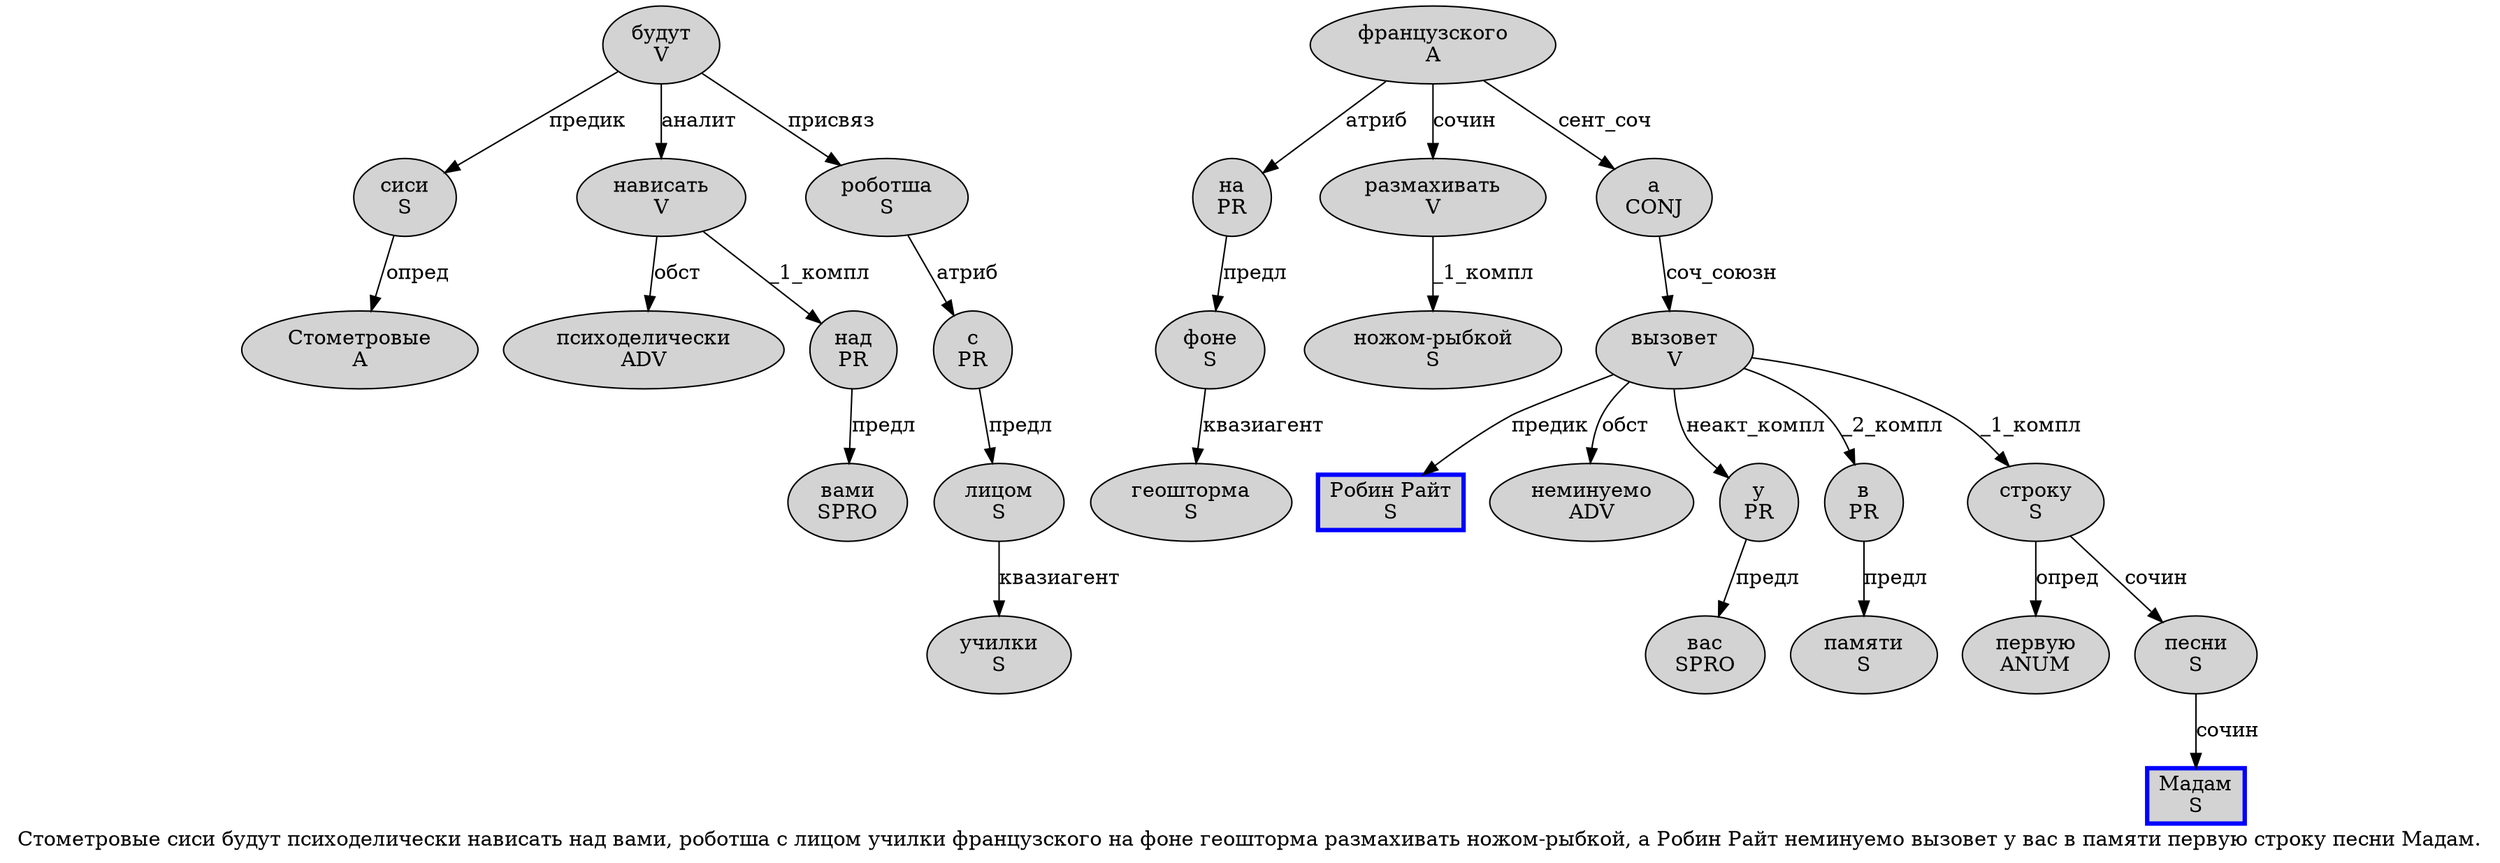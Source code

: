 digraph SENTENCE_2567 {
	graph [label="Стометровые сиси будут психоделически нависать над вами, роботша с лицом училки французского на фоне геошторма размахивать ножом-рыбкой, а Робин Райт неминуемо вызовет у вас в памяти первую строку песни Мадам."]
	node [style=filled]
		0 [label="Стометровые
A" color="" fillcolor=lightgray penwidth=1 shape=ellipse]
		1 [label="сиси
S" color="" fillcolor=lightgray penwidth=1 shape=ellipse]
		2 [label="будут
V" color="" fillcolor=lightgray penwidth=1 shape=ellipse]
		3 [label="психоделически
ADV" color="" fillcolor=lightgray penwidth=1 shape=ellipse]
		4 [label="нависать
V" color="" fillcolor=lightgray penwidth=1 shape=ellipse]
		5 [label="над
PR" color="" fillcolor=lightgray penwidth=1 shape=ellipse]
		6 [label="вами
SPRO" color="" fillcolor=lightgray penwidth=1 shape=ellipse]
		8 [label="роботша
S" color="" fillcolor=lightgray penwidth=1 shape=ellipse]
		9 [label="с
PR" color="" fillcolor=lightgray penwidth=1 shape=ellipse]
		10 [label="лицом
S" color="" fillcolor=lightgray penwidth=1 shape=ellipse]
		11 [label="училки
S" color="" fillcolor=lightgray penwidth=1 shape=ellipse]
		12 [label="французского
A" color="" fillcolor=lightgray penwidth=1 shape=ellipse]
		13 [label="на
PR" color="" fillcolor=lightgray penwidth=1 shape=ellipse]
		14 [label="фоне
S" color="" fillcolor=lightgray penwidth=1 shape=ellipse]
		15 [label="геошторма
S" color="" fillcolor=lightgray penwidth=1 shape=ellipse]
		16 [label="размахивать
V" color="" fillcolor=lightgray penwidth=1 shape=ellipse]
		17 [label="ножом-рыбкой
S" color="" fillcolor=lightgray penwidth=1 shape=ellipse]
		19 [label="а
CONJ" color="" fillcolor=lightgray penwidth=1 shape=ellipse]
		20 [label="Робин Райт
S" color=blue fillcolor=lightgray penwidth=3 shape=box]
		21 [label="неминуемо
ADV" color="" fillcolor=lightgray penwidth=1 shape=ellipse]
		22 [label="вызовет
V" color="" fillcolor=lightgray penwidth=1 shape=ellipse]
		23 [label="у
PR" color="" fillcolor=lightgray penwidth=1 shape=ellipse]
		24 [label="вас
SPRO" color="" fillcolor=lightgray penwidth=1 shape=ellipse]
		25 [label="в
PR" color="" fillcolor=lightgray penwidth=1 shape=ellipse]
		26 [label="памяти
S" color="" fillcolor=lightgray penwidth=1 shape=ellipse]
		27 [label="первую
ANUM" color="" fillcolor=lightgray penwidth=1 shape=ellipse]
		28 [label="строку
S" color="" fillcolor=lightgray penwidth=1 shape=ellipse]
		29 [label="песни
S" color="" fillcolor=lightgray penwidth=1 shape=ellipse]
		30 [label="Мадам
S" color=blue fillcolor=lightgray penwidth=3 shape=box]
			12 -> 13 [label="атриб"]
			12 -> 16 [label="сочин"]
			12 -> 19 [label="сент_соч"]
			19 -> 22 [label="соч_союзн"]
			28 -> 27 [label="опред"]
			28 -> 29 [label="сочин"]
			29 -> 30 [label="сочин"]
			23 -> 24 [label="предл"]
			8 -> 9 [label="атриб"]
			13 -> 14 [label="предл"]
			4 -> 3 [label="обст"]
			4 -> 5 [label="_1_компл"]
			1 -> 0 [label="опред"]
			25 -> 26 [label="предл"]
			22 -> 20 [label="предик"]
			22 -> 21 [label="обст"]
			22 -> 23 [label="неакт_компл"]
			22 -> 25 [label="_2_компл"]
			22 -> 28 [label="_1_компл"]
			9 -> 10 [label="предл"]
			2 -> 1 [label="предик"]
			2 -> 4 [label="аналит"]
			2 -> 8 [label="присвяз"]
			14 -> 15 [label="квазиагент"]
			5 -> 6 [label="предл"]
			16 -> 17 [label="_1_компл"]
			10 -> 11 [label="квазиагент"]
}